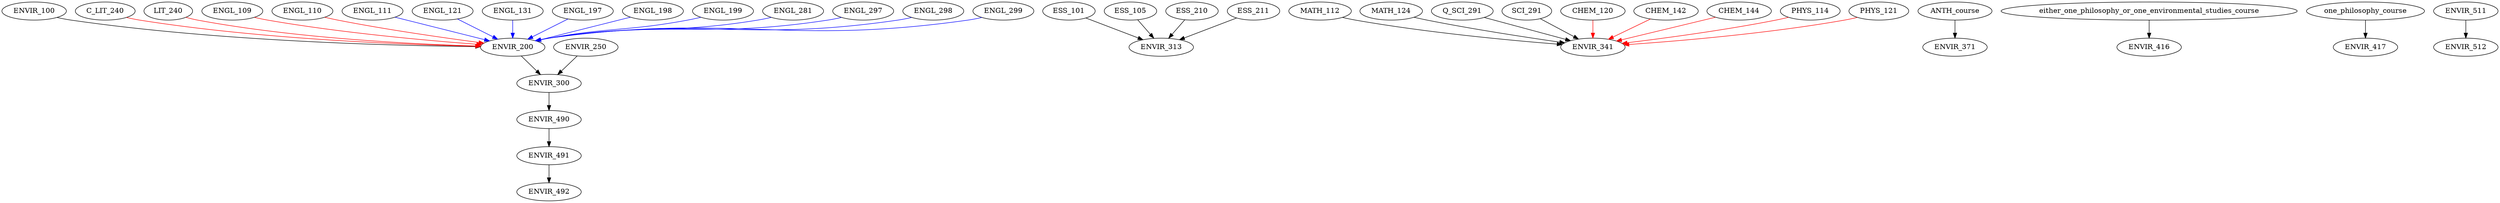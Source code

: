 digraph G {
    edge [color=black];
    ENVIR_100 -> ENVIR_200;
    edge [color=red];
    C_LIT_240 -> ENVIR_200;
    LIT_240 -> ENVIR_200;
    ENGL_109 -> ENVIR_200;
    ENGL_110 -> ENVIR_200;
    edge [color=blue];
    ENGL_111 -> ENVIR_200;
    ENGL_121 -> ENVIR_200;
    ENGL_131 -> ENVIR_200;
    ENGL_197 -> ENVIR_200;
    ENGL_198 -> ENVIR_200;
    ENGL_199 -> ENVIR_200;
    ENGL_281 -> ENVIR_200;
    ENGL_297 -> ENVIR_200;
    ENGL_298 -> ENVIR_200;
    ENGL_299 -> ENVIR_200;
    edge [color=black];
    ENVIR_200 -> ENVIR_300;
    ENVIR_250 -> ENVIR_300;
    edge [color=black];
    ESS_101 -> ENVIR_313;
    ESS_105 -> ENVIR_313;
    ESS_210 -> ENVIR_313;
    ESS_211 -> ENVIR_313;
    edge [color=black];
    MATH_112 -> ENVIR_341;
    MATH_124 -> ENVIR_341;
    Q_SCI_291 -> ENVIR_341;
    SCI_291 -> ENVIR_341;
    edge [color=red];
    CHEM_120 -> ENVIR_341;
    CHEM_142 -> ENVIR_341;
    CHEM_144 -> ENVIR_341;
    PHYS_114 -> ENVIR_341;
    PHYS_121 -> ENVIR_341;
    edge [color=black];
    ANTH_course -> ENVIR_371;
    edge [color=black];
    either_one_philosophy_or_one_environmental_studies_course -> ENVIR_416;
    edge [color=black];
    one_philosophy_course -> ENVIR_417;
    edge [color=black];
    ENVIR_300 -> ENVIR_490;
    edge [color=black];
    ENVIR_490 -> ENVIR_491;
    edge [color=black];
    ENVIR_491 -> ENVIR_492;
    edge [color=black];
    ENVIR_511 -> ENVIR_512;
}
